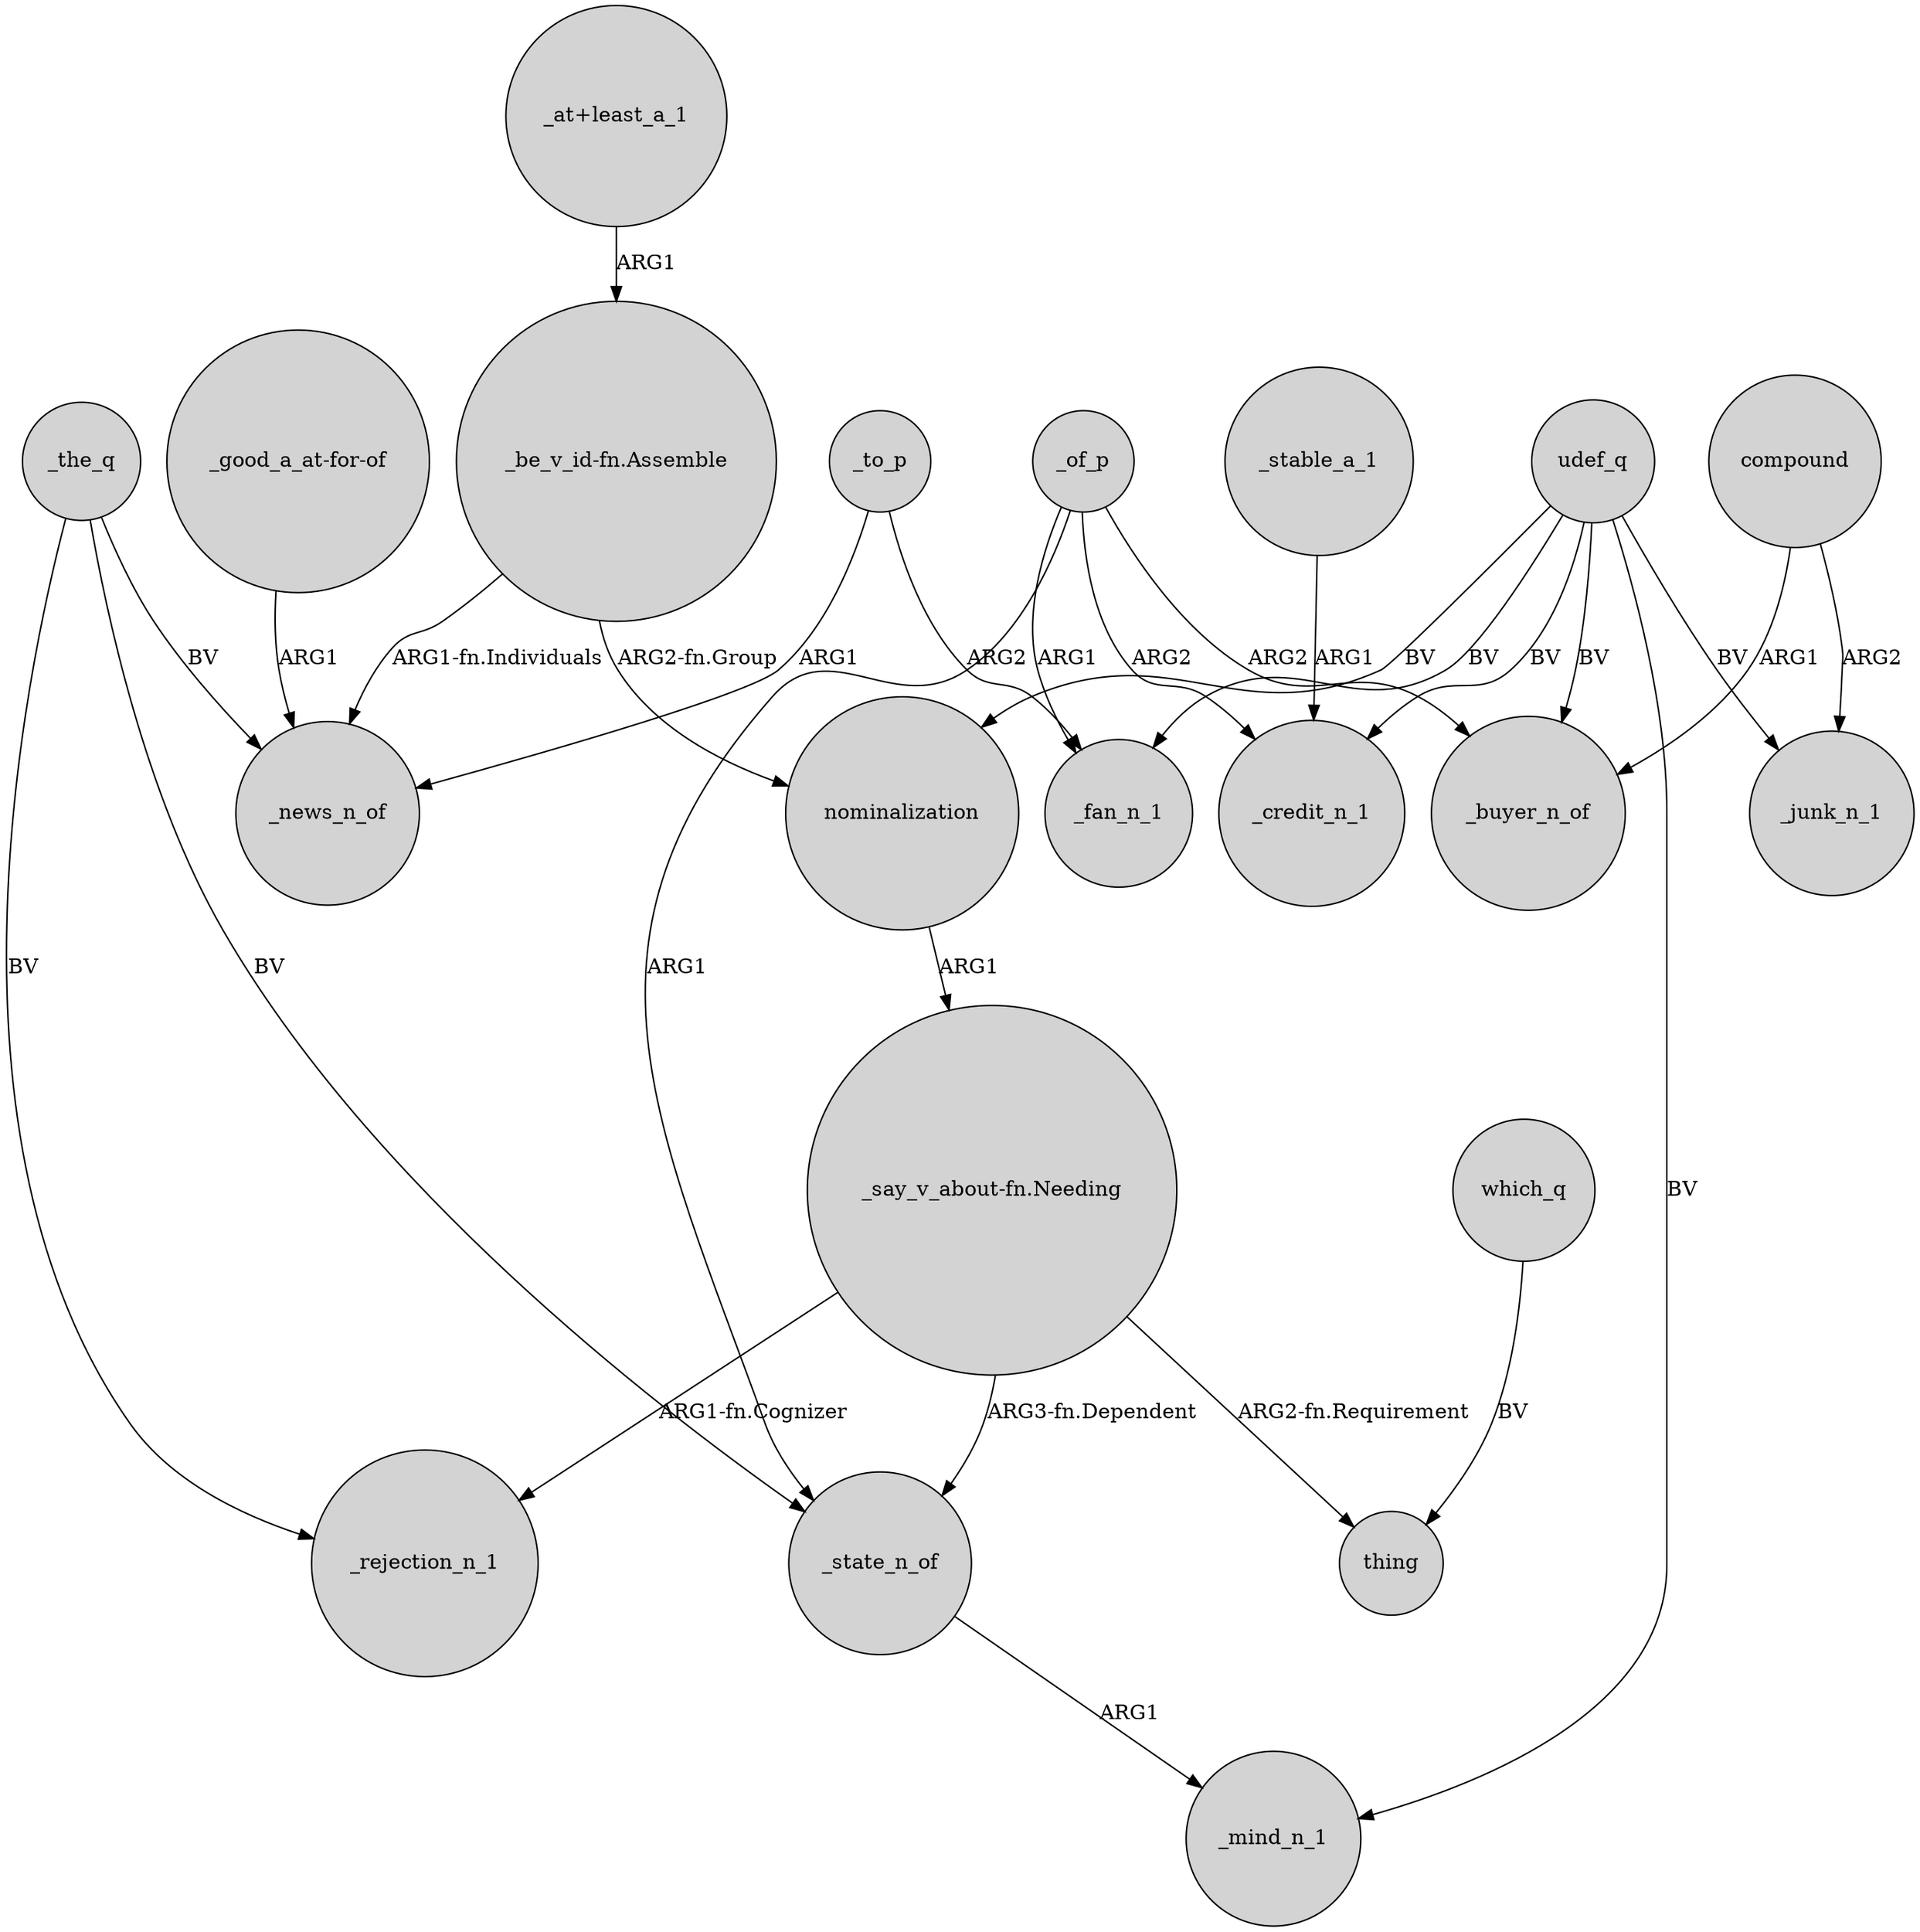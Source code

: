 digraph {
	node [shape=circle style=filled]
	"_be_v_id-fn.Assemble" -> nominalization [label="ARG2-fn.Group"]
	_to_p -> _fan_n_1 [label=ARG2]
	udef_q -> _buyer_n_of [label=BV]
	_the_q -> _state_n_of [label=BV]
	_of_p -> _state_n_of [label=ARG1]
	udef_q -> nominalization [label=BV]
	which_q -> thing [label=BV]
	compound -> _junk_n_1 [label=ARG2]
	"_say_v_about-fn.Needing" -> thing [label="ARG2-fn.Requirement"]
	"_say_v_about-fn.Needing" -> _rejection_n_1 [label="ARG1-fn.Cognizer"]
	"_be_v_id-fn.Assemble" -> _news_n_of [label="ARG1-fn.Individuals"]
	compound -> _buyer_n_of [label=ARG1]
	_the_q -> _rejection_n_1 [label=BV]
	_state_n_of -> _mind_n_1 [label=ARG1]
	udef_q -> _mind_n_1 [label=BV]
	_to_p -> _news_n_of [label=ARG1]
	_of_p -> _credit_n_1 [label=ARG2]
	_of_p -> _buyer_n_of [label=ARG2]
	udef_q -> _credit_n_1 [label=BV]
	udef_q -> _fan_n_1 [label=BV]
	_the_q -> _news_n_of [label=BV]
	udef_q -> _junk_n_1 [label=BV]
	"_at+least_a_1" -> "_be_v_id-fn.Assemble" [label=ARG1]
	nominalization -> "_say_v_about-fn.Needing" [label=ARG1]
	_stable_a_1 -> _credit_n_1 [label=ARG1]
	"_say_v_about-fn.Needing" -> _state_n_of [label="ARG3-fn.Dependent"]
	"_good_a_at-for-of" -> _news_n_of [label=ARG1]
	_of_p -> _fan_n_1 [label=ARG1]
}
